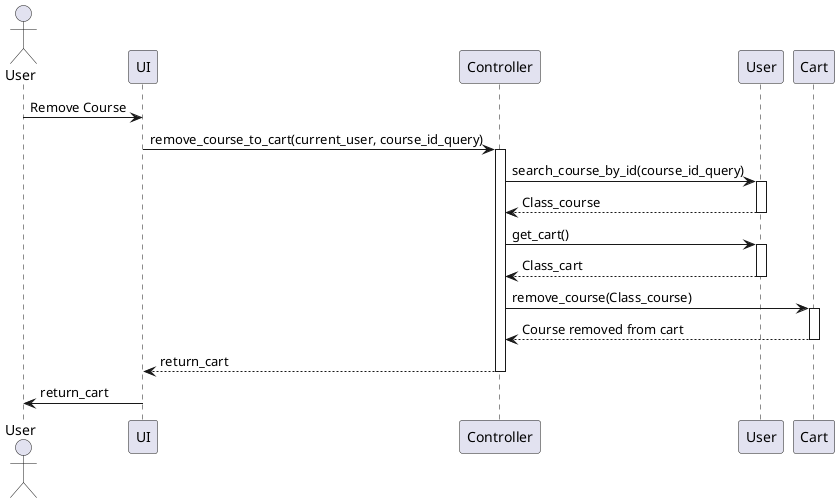 @startuml
actor "User" as UserActor

participant "UI" as Server
participant Controller
participant "User" as UserClass
participant Cart


UserActor -> Server: Remove Course
Server -> Controller: remove_course_to_cart(current_user, course_id_query)
activate Controller
Controller -> UserClass: search_course_by_id(course_id_query)
activate UserClass
UserClass --> Controller: Class_course
deactivate UserClass
Controller -> UserClass: get_cart()
activate UserClass
UserClass --> Controller: Class_cart
deactivate UserClass
Controller -> Cart: remove_course(Class_course)
activate Cart
Cart --> Controller: Course removed from cart
deactivate Cart
Controller --> Server: return_cart
deactivate Controller

Server -> UserActor : return_cart